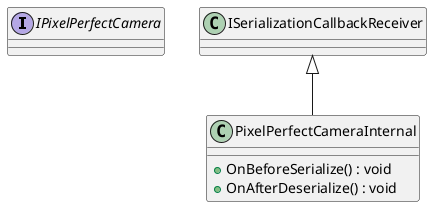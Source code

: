 @startuml
interface IPixelPerfectCamera {
}
class PixelPerfectCameraInternal {
    + OnBeforeSerialize() : void
    + OnAfterDeserialize() : void
}
ISerializationCallbackReceiver <|-- PixelPerfectCameraInternal
@enduml
